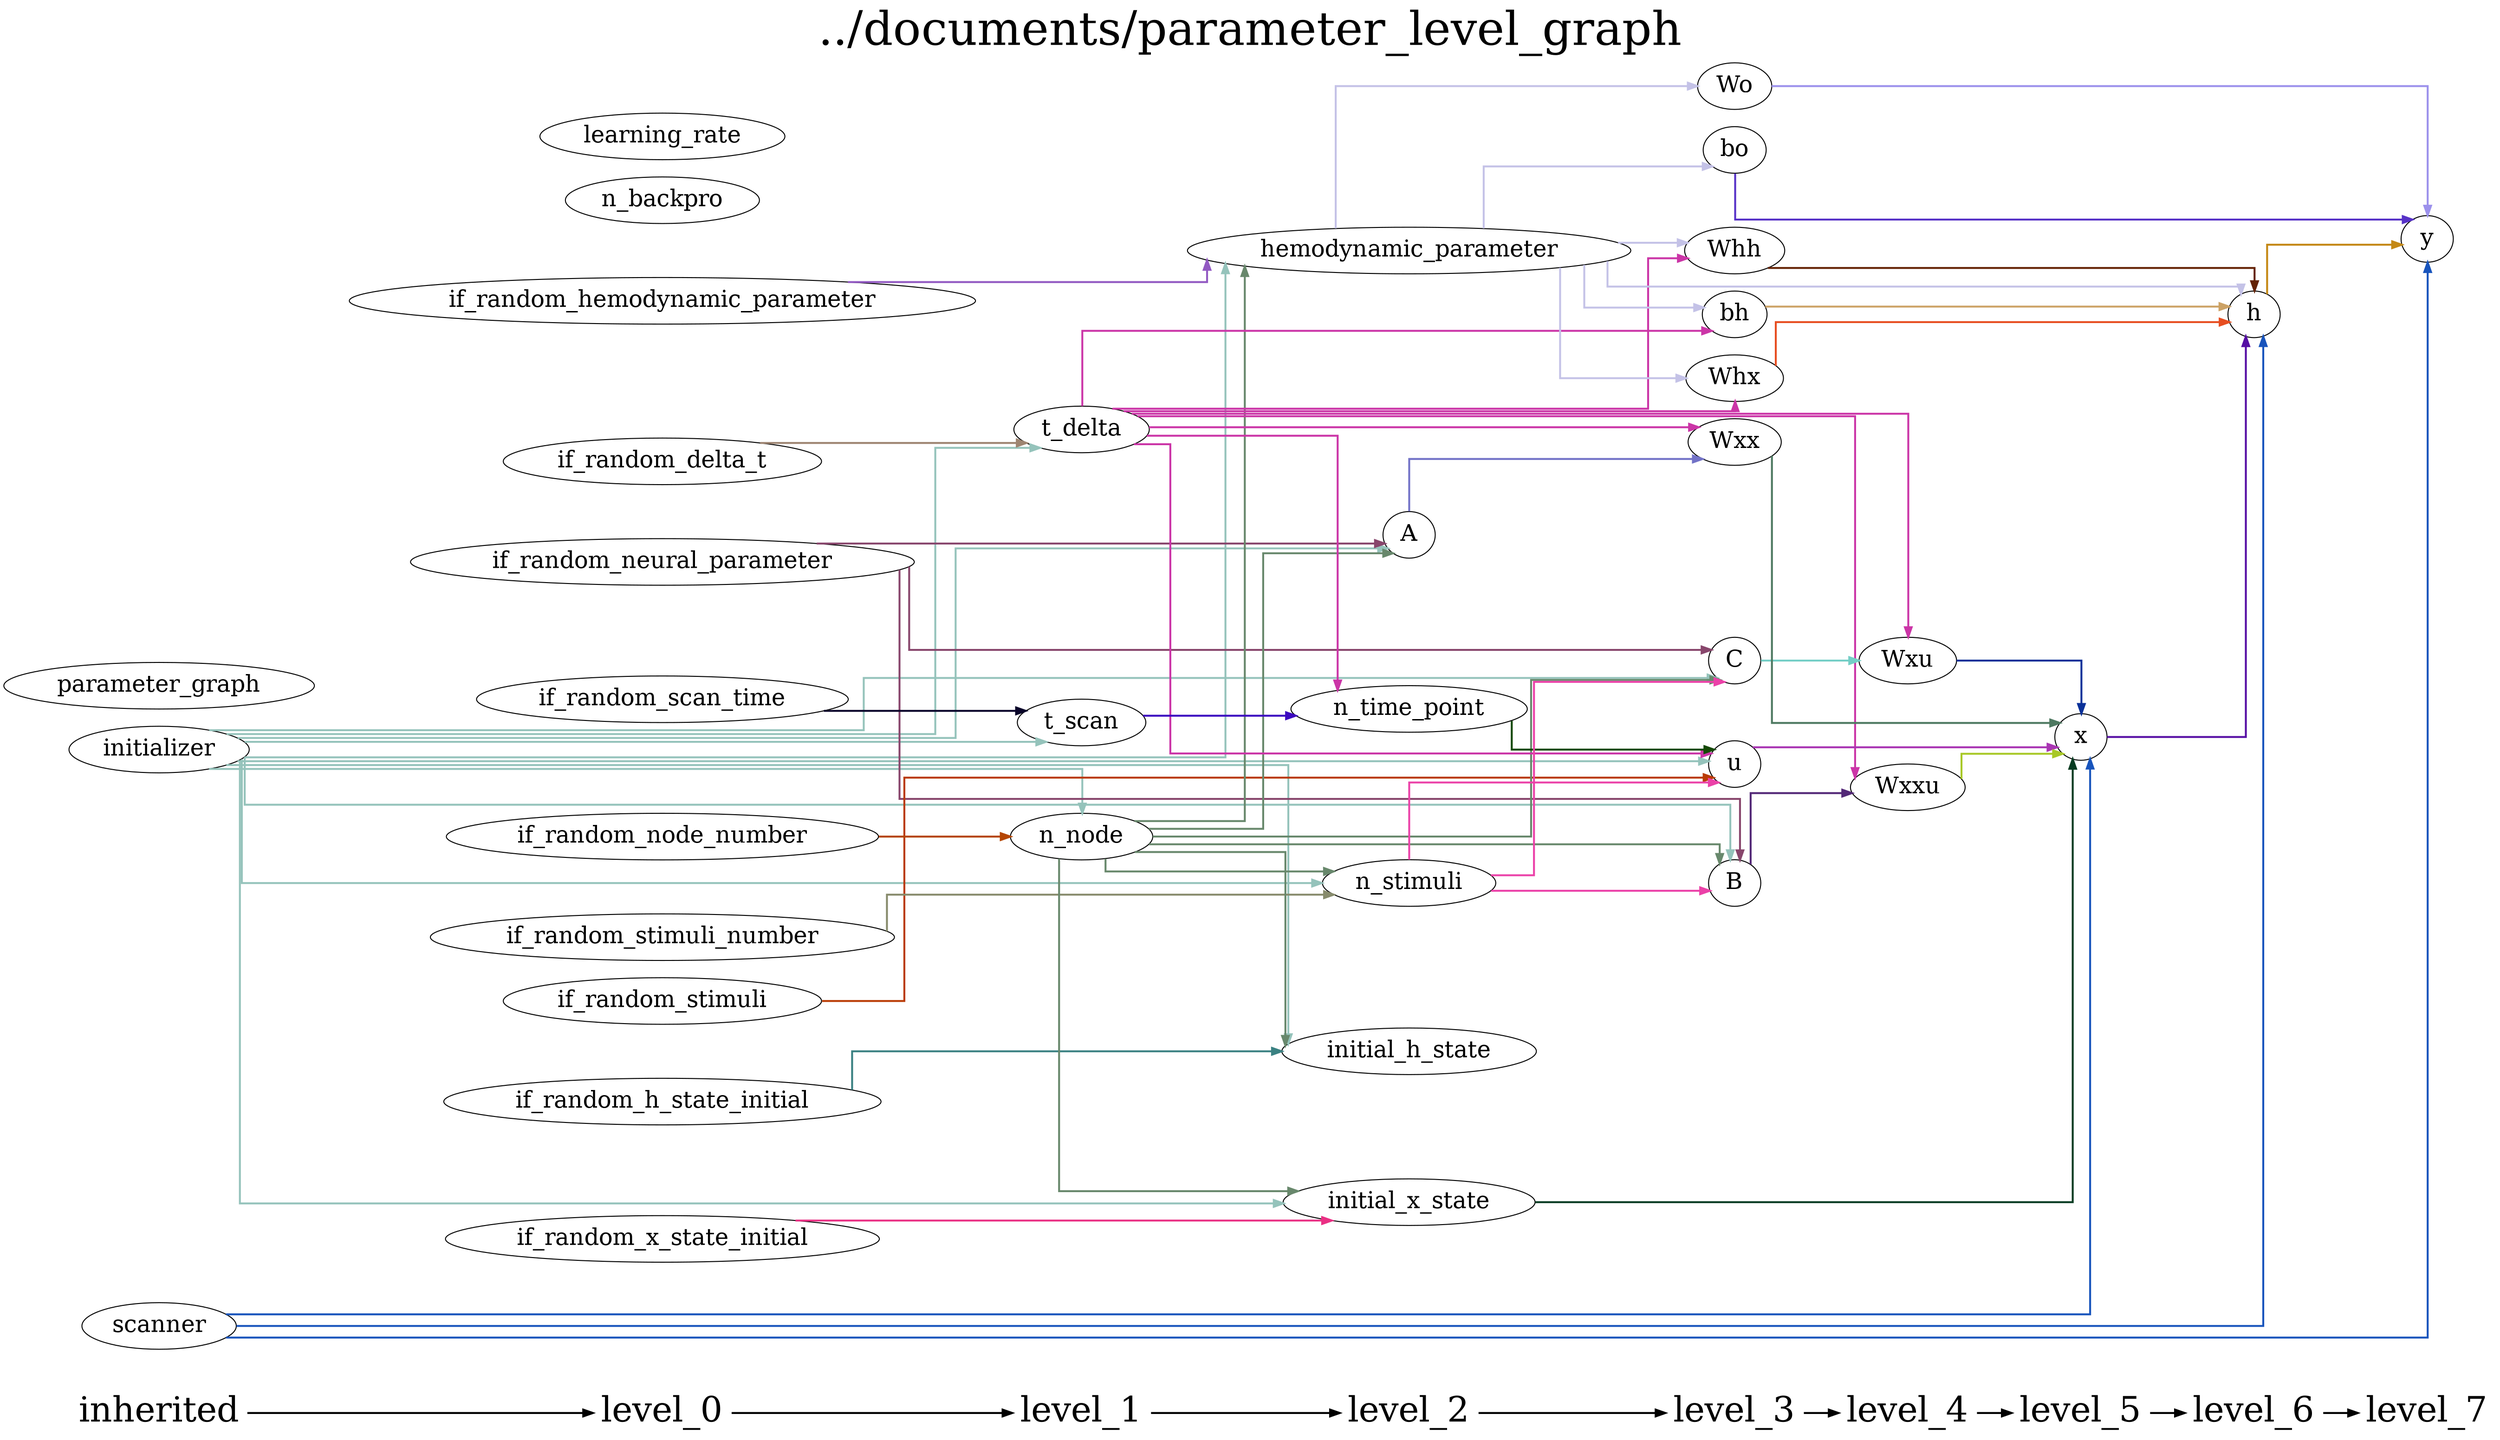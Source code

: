 digraph G {
          splines=ortho;
          fontsize = 48;
          rankdir = "LR";
          node[fontsize=24];
          edge[penwidth=2];
          {
          node [shape=plaintext fontsize=36];
          inherited -> 
          level_0 -> 
          level_1 -> 
          level_2 -> 
          level_3 -> 
          level_4 -> 
          level_5 -> 
          level_6 -> 
          level_7
          }
          {rank = same;
          inherited;
          initializer;
          parameter_graph;
          scanner;
          }
          {rank = same;
          level_0;
          if_random_neural_parameter;
          if_random_hemodynamic_parameter;
          if_random_x_state_initial;
          if_random_h_state_initial;
          if_random_stimuli;
          if_random_node_number;
          if_random_stimuli_number;
          if_random_delta_t;
          if_random_scan_time;
          n_backpro;
          learning_rate;
          }
          {rank = same;
          level_1;
          n_node;
          t_delta;
          t_scan;
          }
          {rank = same;
          level_2;
          n_time_point;
          n_stimuli;
          A;
          hemodynamic_parameter;
          initial_x_state;
          initial_h_state;
          }
          {rank = same;
          level_3;
          u;
          B;
          C;
          Wxx;
          Whx;
          Whh;
          bh;
          Wo;
          bo;
          }
          {rank = same;
          level_4;
          Wxxu;
          Wxu;
          }
          {rank = same;
          level_5;
          x;
          }
          {rank = same;
          level_6;
          h;
          }
          {rank = same;
          level_7;
          y;
          }
          if_random_node_number -> n_node [color="#B54503"];
          Wo -> y [color="#9C91EC"];
          Whx -> h [color="#E74E21"];
          if_random_x_state_initial -> initial_x_state [color="#EA3084"];
          h -> y [color="#C48814"];
          Whh -> h [color="#642204"];
          Wxu -> x [color="#0A3199"];
          scanner -> h [color="#1854BC"];
          scanner -> y [color="#1854BC"];
          scanner -> x [color="#1854BC"];
          n_stimuli -> B [color="#EB41A8"];
          n_stimuli -> u [color="#EB41A8"];
          n_stimuli -> C [color="#EB41A8"];
          n_backpro ;
          t_delta -> Wxu [color="#CB35A7"];
          t_delta -> Whx [color="#CB35A7"];
          t_delta -> n_time_point [color="#CB35A7"];
          t_delta -> Wxxu [color="#CB35A7"];
          t_delta -> u [color="#CB35A7"];
          t_delta -> Wxx [color="#CB35A7"];
          t_delta -> bh [color="#CB35A7"];
          t_delta -> Whh [color="#CB35A7"];
          x -> h [color="#560EA4"];
          if_random_stimuli -> u [color="#BA3B04"];
          n_node -> B [color="#68886C"];
          n_node -> n_stimuli [color="#68886C"];
          n_node -> initial_x_state [color="#68886C"];
          n_node -> hemodynamic_parameter [color="#68886C"];
          n_node -> initial_h_state [color="#68886C"];
          n_node -> C [color="#68886C"];
          n_node -> A [color="#68886C"];
          n_time_point -> u [color="#154905"];
          if_random_h_state_initial -> initial_h_state [color="#3A8182"];
          Wxxu -> x [color="#A8C827"];
          u -> x [color="#A935B3"];
          Wxx -> x [color="#4E7961"];
          if_random_delta_t -> t_delta [color="#9E8572"];
          if_random_neural_parameter -> B [color="#88466C"];
          if_random_neural_parameter -> C [color="#88466C"];
          if_random_neural_parameter -> A [color="#88466C"];
          bh -> h [color="#CCA265"];
          y ;
          t_scan -> n_time_point [color="#3C09C0"];
          if_random_hemodynamic_parameter -> hemodynamic_parameter [color="#9259C2"];
          bo -> y [color="#5732C7"];
          learning_rate ;
          initial_x_state -> x [color="#073B21"];
          hemodynamic_parameter -> Wo [color="#C4C2E7"];
          hemodynamic_parameter -> h [color="#C4C2E7"];
          hemodynamic_parameter -> Whx [color="#C4C2E7"];
          hemodynamic_parameter -> bh [color="#C4C2E7"];
          hemodynamic_parameter -> Whh [color="#C4C2E7"];
          hemodynamic_parameter -> bo [color="#C4C2E7"];
          parameter_graph ;
          if_random_stimuli_number -> n_stimuli [color="#878B6C"];
          initial_h_state ;
          B -> Wxxu [color="#532877"];
          initializer -> t_scan [color="#95C3BB"];
          initializer -> t_delta [color="#95C3BB"];
          initializer -> B [color="#95C3BB"];
          initializer -> n_node [color="#95C3BB"];
          initializer -> n_stimuli [color="#95C3BB"];
          initializer -> u [color="#95C3BB"];
          initializer -> initial_x_state [color="#95C3BB"];
          initializer -> hemodynamic_parameter [color="#95C3BB"];
          initializer -> initial_h_state [color="#95C3BB"];
          initializer -> C [color="#95C3BB"];
          initializer -> A [color="#95C3BB"];
          C -> Wxu [color="#74CEC6"];
          if_random_scan_time -> t_scan [color="#090429"];
          A -> Wxx [color="#7272C7"];
          labelloc = "t";
          label = "../documents/parameter_level_graph";
}